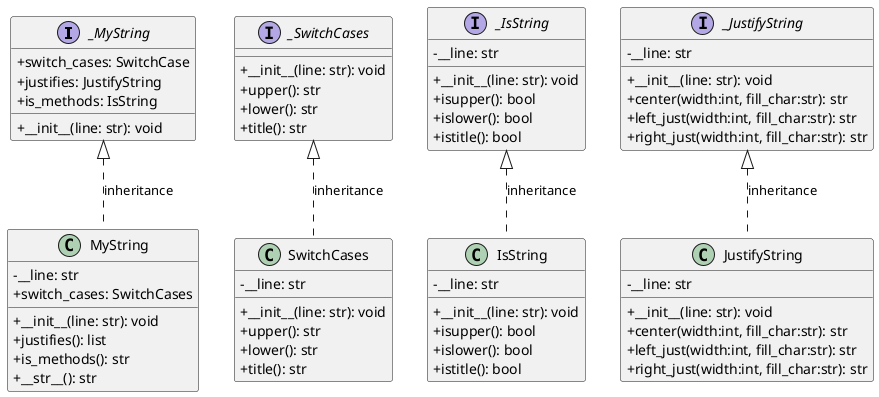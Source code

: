 @startuml
skinparam classAttributeIconSize 0

interface _MyString {
    +__init__(line: str): void
    +switch_cases: SwitchCase
    +justifies: JustifyString
    +is_methods: IsString
}

interface _SwitchCases {
    +__init__(line: str): void
    +upper(): str
    +lower(): str
    +title(): str
}

class SwitchCases {
    -__line: str
    +__init__(line: str): void
    +upper(): str
    +lower(): str
    +title(): str
}

interface _IsString {
    -__line: str
    +__init__(line: str): void
    +isupper(): bool
    +islower(): bool
    +istitle(): bool
}

class IsString {
    -__line: str
    +__init__(line: str): void
    +isupper(): bool
    +islower(): bool
    +istitle(): bool
}

interface _JustifyString {
    -__line: str
    +__init__(line: str): void
    +center(width:int, fill_char:str): str
    +left_just(width:int, fill_char:str): str
    +right_just(width:int, fill_char:str): str
}

class JustifyString {
    -__line: str
    +__init__(line: str): void
    +center(width:int, fill_char:str): str
    +left_just(width:int, fill_char:str): str
    +right_just(width:int, fill_char:str): str
}

class MyString {
    -__line: str
    +__init__(line: str): void
    +switch_cases: SwitchCases
    +justifies(): list
    +is_methods(): str
    +__str__(): str
}

'_SwitchCases *-- _MyString
'_IsString *-- _MyString
'_JustifyString *-- _MyString

_MyString <|.. MyString: inheritance
_SwitchCases <|.. SwitchCases: inheritance
_JustifyString <|.. JustifyString: inheritance
_IsString <|.. IsString: inheritance

'SwitchCases *-- MyString
'IsString *-- MyString
'JustifyString *-- MyString

@enduml
